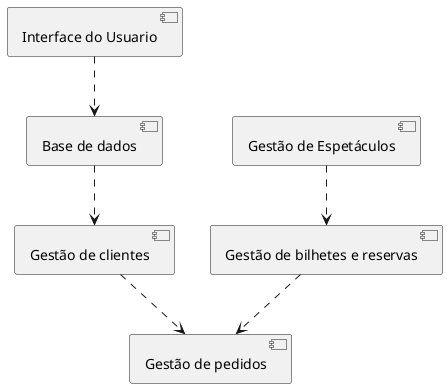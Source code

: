 @startuml
[Interface do Usuario] ..> [Base de dados]
[Gestão de Espetáculos] ..> [Gestão de bilhetes e reservas]
[Base de dados] ..> [Gestão de clientes]
[Gestão de bilhetes e reservas] ..> [Gestão de pedidos]
[Gestão de clientes] ..> [Gestão de pedidos]




@enduml